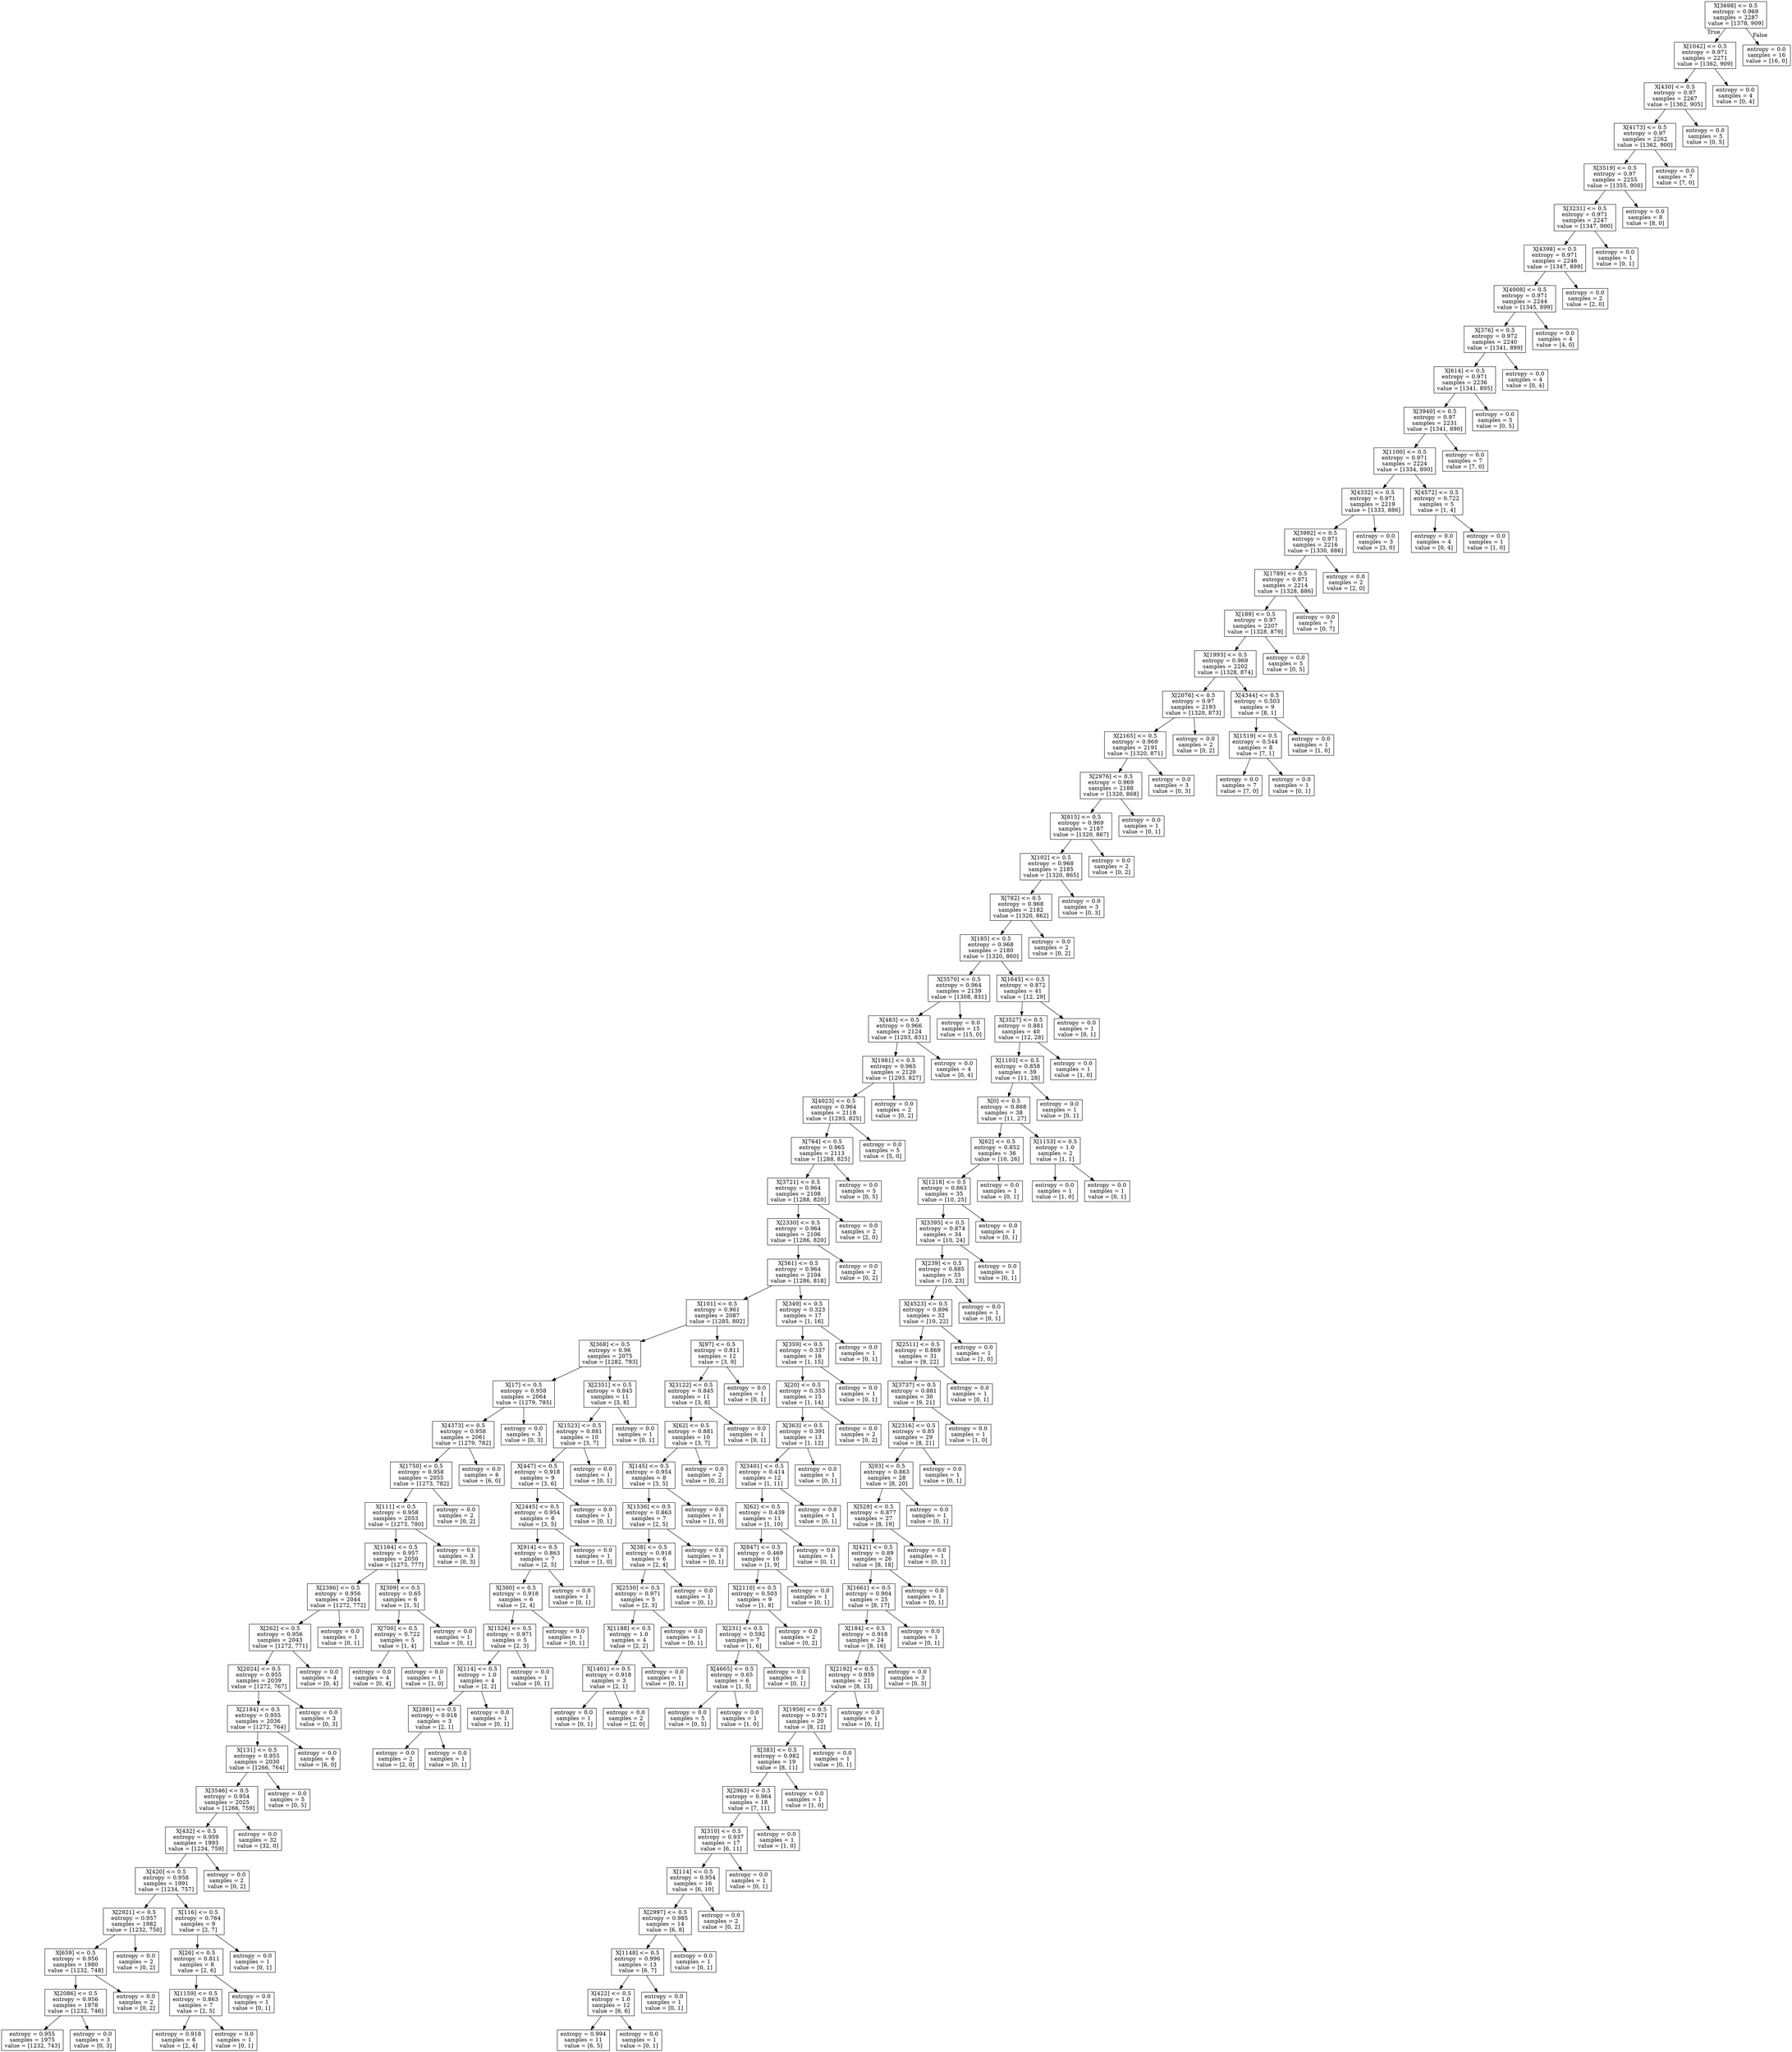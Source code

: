 digraph Tree {
node [shape=box] ;
0 [label="X[3698] <= 0.5\nentropy = 0.969\nsamples = 2287\nvalue = [1378, 909]"] ;
1 [label="X[1042] <= 0.5\nentropy = 0.971\nsamples = 2271\nvalue = [1362, 909]"] ;
0 -> 1 [labeldistance=2.5, labelangle=45, headlabel="True"] ;
2 [label="X[430] <= 0.5\nentropy = 0.97\nsamples = 2267\nvalue = [1362, 905]"] ;
1 -> 2 ;
3 [label="X[4173] <= 0.5\nentropy = 0.97\nsamples = 2262\nvalue = [1362, 900]"] ;
2 -> 3 ;
4 [label="X[3519] <= 0.5\nentropy = 0.97\nsamples = 2255\nvalue = [1355, 900]"] ;
3 -> 4 ;
5 [label="X[3231] <= 0.5\nentropy = 0.971\nsamples = 2247\nvalue = [1347, 900]"] ;
4 -> 5 ;
6 [label="X[4398] <= 0.5\nentropy = 0.971\nsamples = 2246\nvalue = [1347, 899]"] ;
5 -> 6 ;
7 [label="X[4008] <= 0.5\nentropy = 0.971\nsamples = 2244\nvalue = [1345, 899]"] ;
6 -> 7 ;
8 [label="X[376] <= 0.5\nentropy = 0.972\nsamples = 2240\nvalue = [1341, 899]"] ;
7 -> 8 ;
9 [label="X[614] <= 0.5\nentropy = 0.971\nsamples = 2236\nvalue = [1341, 895]"] ;
8 -> 9 ;
10 [label="X[3940] <= 0.5\nentropy = 0.97\nsamples = 2231\nvalue = [1341, 890]"] ;
9 -> 10 ;
11 [label="X[1100] <= 0.5\nentropy = 0.971\nsamples = 2224\nvalue = [1334, 890]"] ;
10 -> 11 ;
12 [label="X[4332] <= 0.5\nentropy = 0.971\nsamples = 2219\nvalue = [1333, 886]"] ;
11 -> 12 ;
13 [label="X[3992] <= 0.5\nentropy = 0.971\nsamples = 2216\nvalue = [1330, 886]"] ;
12 -> 13 ;
14 [label="X[1789] <= 0.5\nentropy = 0.971\nsamples = 2214\nvalue = [1328, 886]"] ;
13 -> 14 ;
15 [label="X[189] <= 0.5\nentropy = 0.97\nsamples = 2207\nvalue = [1328, 879]"] ;
14 -> 15 ;
16 [label="X[1993] <= 0.5\nentropy = 0.969\nsamples = 2202\nvalue = [1328, 874]"] ;
15 -> 16 ;
17 [label="X[2076] <= 0.5\nentropy = 0.97\nsamples = 2193\nvalue = [1320, 873]"] ;
16 -> 17 ;
18 [label="X[2165] <= 0.5\nentropy = 0.969\nsamples = 2191\nvalue = [1320, 871]"] ;
17 -> 18 ;
19 [label="X[2976] <= 0.5\nentropy = 0.969\nsamples = 2188\nvalue = [1320, 868]"] ;
18 -> 19 ;
20 [label="X[815] <= 0.5\nentropy = 0.969\nsamples = 2187\nvalue = [1320, 867]"] ;
19 -> 20 ;
21 [label="X[102] <= 0.5\nentropy = 0.968\nsamples = 2185\nvalue = [1320, 865]"] ;
20 -> 21 ;
22 [label="X[782] <= 0.5\nentropy = 0.968\nsamples = 2182\nvalue = [1320, 862]"] ;
21 -> 22 ;
23 [label="X[185] <= 0.5\nentropy = 0.968\nsamples = 2180\nvalue = [1320, 860]"] ;
22 -> 23 ;
24 [label="X[3570] <= 0.5\nentropy = 0.964\nsamples = 2139\nvalue = [1308, 831]"] ;
23 -> 24 ;
25 [label="X[483] <= 0.5\nentropy = 0.966\nsamples = 2124\nvalue = [1293, 831]"] ;
24 -> 25 ;
26 [label="X[1981] <= 0.5\nentropy = 0.965\nsamples = 2120\nvalue = [1293, 827]"] ;
25 -> 26 ;
27 [label="X[4023] <= 0.5\nentropy = 0.964\nsamples = 2118\nvalue = [1293, 825]"] ;
26 -> 27 ;
28 [label="X[764] <= 0.5\nentropy = 0.965\nsamples = 2113\nvalue = [1288, 825]"] ;
27 -> 28 ;
29 [label="X[3721] <= 0.5\nentropy = 0.964\nsamples = 2108\nvalue = [1288, 820]"] ;
28 -> 29 ;
30 [label="X[2330] <= 0.5\nentropy = 0.964\nsamples = 2106\nvalue = [1286, 820]"] ;
29 -> 30 ;
31 [label="X[561] <= 0.5\nentropy = 0.964\nsamples = 2104\nvalue = [1286, 818]"] ;
30 -> 31 ;
32 [label="X[101] <= 0.5\nentropy = 0.961\nsamples = 2087\nvalue = [1285, 802]"] ;
31 -> 32 ;
33 [label="X[368] <= 0.5\nentropy = 0.96\nsamples = 2075\nvalue = [1282, 793]"] ;
32 -> 33 ;
34 [label="X[17] <= 0.5\nentropy = 0.958\nsamples = 2064\nvalue = [1279, 785]"] ;
33 -> 34 ;
35 [label="X[4373] <= 0.5\nentropy = 0.958\nsamples = 2061\nvalue = [1279, 782]"] ;
34 -> 35 ;
36 [label="X[1750] <= 0.5\nentropy = 0.958\nsamples = 2055\nvalue = [1273, 782]"] ;
35 -> 36 ;
37 [label="X[111] <= 0.5\nentropy = 0.958\nsamples = 2053\nvalue = [1273, 780]"] ;
36 -> 37 ;
38 [label="X[1164] <= 0.5\nentropy = 0.957\nsamples = 2050\nvalue = [1273, 777]"] ;
37 -> 38 ;
39 [label="X[2386] <= 0.5\nentropy = 0.956\nsamples = 2044\nvalue = [1272, 772]"] ;
38 -> 39 ;
40 [label="X[262] <= 0.5\nentropy = 0.956\nsamples = 2043\nvalue = [1272, 771]"] ;
39 -> 40 ;
41 [label="X[2024] <= 0.5\nentropy = 0.955\nsamples = 2039\nvalue = [1272, 767]"] ;
40 -> 41 ;
42 [label="X[2184] <= 0.5\nentropy = 0.955\nsamples = 2036\nvalue = [1272, 764]"] ;
41 -> 42 ;
43 [label="X[131] <= 0.5\nentropy = 0.955\nsamples = 2030\nvalue = [1266, 764]"] ;
42 -> 43 ;
44 [label="X[3546] <= 0.5\nentropy = 0.954\nsamples = 2025\nvalue = [1266, 759]"] ;
43 -> 44 ;
45 [label="X[432] <= 0.5\nentropy = 0.959\nsamples = 1993\nvalue = [1234, 759]"] ;
44 -> 45 ;
46 [label="X[420] <= 0.5\nentropy = 0.958\nsamples = 1991\nvalue = [1234, 757]"] ;
45 -> 46 ;
47 [label="X[2921] <= 0.5\nentropy = 0.957\nsamples = 1982\nvalue = [1232, 750]"] ;
46 -> 47 ;
48 [label="X[659] <= 0.5\nentropy = 0.956\nsamples = 1980\nvalue = [1232, 748]"] ;
47 -> 48 ;
49 [label="X[2086] <= 0.5\nentropy = 0.956\nsamples = 1978\nvalue = [1232, 746]"] ;
48 -> 49 ;
50 [label="entropy = 0.955\nsamples = 1975\nvalue = [1232, 743]"] ;
49 -> 50 ;
51 [label="entropy = 0.0\nsamples = 3\nvalue = [0, 3]"] ;
49 -> 51 ;
52 [label="entropy = 0.0\nsamples = 2\nvalue = [0, 2]"] ;
48 -> 52 ;
53 [label="entropy = 0.0\nsamples = 2\nvalue = [0, 2]"] ;
47 -> 53 ;
54 [label="X[116] <= 0.5\nentropy = 0.764\nsamples = 9\nvalue = [2, 7]"] ;
46 -> 54 ;
55 [label="X[26] <= 0.5\nentropy = 0.811\nsamples = 8\nvalue = [2, 6]"] ;
54 -> 55 ;
56 [label="X[1159] <= 0.5\nentropy = 0.863\nsamples = 7\nvalue = [2, 5]"] ;
55 -> 56 ;
57 [label="entropy = 0.918\nsamples = 6\nvalue = [2, 4]"] ;
56 -> 57 ;
58 [label="entropy = 0.0\nsamples = 1\nvalue = [0, 1]"] ;
56 -> 58 ;
59 [label="entropy = 0.0\nsamples = 1\nvalue = [0, 1]"] ;
55 -> 59 ;
60 [label="entropy = 0.0\nsamples = 1\nvalue = [0, 1]"] ;
54 -> 60 ;
61 [label="entropy = 0.0\nsamples = 2\nvalue = [0, 2]"] ;
45 -> 61 ;
62 [label="entropy = 0.0\nsamples = 32\nvalue = [32, 0]"] ;
44 -> 62 ;
63 [label="entropy = 0.0\nsamples = 5\nvalue = [0, 5]"] ;
43 -> 63 ;
64 [label="entropy = 0.0\nsamples = 6\nvalue = [6, 0]"] ;
42 -> 64 ;
65 [label="entropy = 0.0\nsamples = 3\nvalue = [0, 3]"] ;
41 -> 65 ;
66 [label="entropy = 0.0\nsamples = 4\nvalue = [0, 4]"] ;
40 -> 66 ;
67 [label="entropy = 0.0\nsamples = 1\nvalue = [0, 1]"] ;
39 -> 67 ;
68 [label="X[309] <= 0.5\nentropy = 0.65\nsamples = 6\nvalue = [1, 5]"] ;
38 -> 68 ;
69 [label="X[700] <= 0.5\nentropy = 0.722\nsamples = 5\nvalue = [1, 4]"] ;
68 -> 69 ;
70 [label="entropy = 0.0\nsamples = 4\nvalue = [0, 4]"] ;
69 -> 70 ;
71 [label="entropy = 0.0\nsamples = 1\nvalue = [1, 0]"] ;
69 -> 71 ;
72 [label="entropy = 0.0\nsamples = 1\nvalue = [0, 1]"] ;
68 -> 72 ;
73 [label="entropy = 0.0\nsamples = 3\nvalue = [0, 3]"] ;
37 -> 73 ;
74 [label="entropy = 0.0\nsamples = 2\nvalue = [0, 2]"] ;
36 -> 74 ;
75 [label="entropy = 0.0\nsamples = 6\nvalue = [6, 0]"] ;
35 -> 75 ;
76 [label="entropy = 0.0\nsamples = 3\nvalue = [0, 3]"] ;
34 -> 76 ;
77 [label="X[2351] <= 0.5\nentropy = 0.845\nsamples = 11\nvalue = [3, 8]"] ;
33 -> 77 ;
78 [label="X[1523] <= 0.5\nentropy = 0.881\nsamples = 10\nvalue = [3, 7]"] ;
77 -> 78 ;
79 [label="X[447] <= 0.5\nentropy = 0.918\nsamples = 9\nvalue = [3, 6]"] ;
78 -> 79 ;
80 [label="X[2445] <= 0.5\nentropy = 0.954\nsamples = 8\nvalue = [3, 5]"] ;
79 -> 80 ;
81 [label="X[914] <= 0.5\nentropy = 0.863\nsamples = 7\nvalue = [2, 5]"] ;
80 -> 81 ;
82 [label="X[300] <= 0.5\nentropy = 0.918\nsamples = 6\nvalue = [2, 4]"] ;
81 -> 82 ;
83 [label="X[1526] <= 0.5\nentropy = 0.971\nsamples = 5\nvalue = [2, 3]"] ;
82 -> 83 ;
84 [label="X[114] <= 0.5\nentropy = 1.0\nsamples = 4\nvalue = [2, 2]"] ;
83 -> 84 ;
85 [label="X[2891] <= 0.5\nentropy = 0.918\nsamples = 3\nvalue = [2, 1]"] ;
84 -> 85 ;
86 [label="entropy = 0.0\nsamples = 2\nvalue = [2, 0]"] ;
85 -> 86 ;
87 [label="entropy = 0.0\nsamples = 1\nvalue = [0, 1]"] ;
85 -> 87 ;
88 [label="entropy = 0.0\nsamples = 1\nvalue = [0, 1]"] ;
84 -> 88 ;
89 [label="entropy = 0.0\nsamples = 1\nvalue = [0, 1]"] ;
83 -> 89 ;
90 [label="entropy = 0.0\nsamples = 1\nvalue = [0, 1]"] ;
82 -> 90 ;
91 [label="entropy = 0.0\nsamples = 1\nvalue = [0, 1]"] ;
81 -> 91 ;
92 [label="entropy = 0.0\nsamples = 1\nvalue = [1, 0]"] ;
80 -> 92 ;
93 [label="entropy = 0.0\nsamples = 1\nvalue = [0, 1]"] ;
79 -> 93 ;
94 [label="entropy = 0.0\nsamples = 1\nvalue = [0, 1]"] ;
78 -> 94 ;
95 [label="entropy = 0.0\nsamples = 1\nvalue = [0, 1]"] ;
77 -> 95 ;
96 [label="X[97] <= 0.5\nentropy = 0.811\nsamples = 12\nvalue = [3, 9]"] ;
32 -> 96 ;
97 [label="X[3122] <= 0.5\nentropy = 0.845\nsamples = 11\nvalue = [3, 8]"] ;
96 -> 97 ;
98 [label="X[62] <= 0.5\nentropy = 0.881\nsamples = 10\nvalue = [3, 7]"] ;
97 -> 98 ;
99 [label="X[145] <= 0.5\nentropy = 0.954\nsamples = 8\nvalue = [3, 5]"] ;
98 -> 99 ;
100 [label="X[1536] <= 0.5\nentropy = 0.863\nsamples = 7\nvalue = [2, 5]"] ;
99 -> 100 ;
101 [label="X[38] <= 0.5\nentropy = 0.918\nsamples = 6\nvalue = [2, 4]"] ;
100 -> 101 ;
102 [label="X[2530] <= 0.5\nentropy = 0.971\nsamples = 5\nvalue = [2, 3]"] ;
101 -> 102 ;
103 [label="X[1188] <= 0.5\nentropy = 1.0\nsamples = 4\nvalue = [2, 2]"] ;
102 -> 103 ;
104 [label="X[1401] <= 0.5\nentropy = 0.918\nsamples = 3\nvalue = [2, 1]"] ;
103 -> 104 ;
105 [label="entropy = 0.0\nsamples = 1\nvalue = [0, 1]"] ;
104 -> 105 ;
106 [label="entropy = 0.0\nsamples = 2\nvalue = [2, 0]"] ;
104 -> 106 ;
107 [label="entropy = 0.0\nsamples = 1\nvalue = [0, 1]"] ;
103 -> 107 ;
108 [label="entropy = 0.0\nsamples = 1\nvalue = [0, 1]"] ;
102 -> 108 ;
109 [label="entropy = 0.0\nsamples = 1\nvalue = [0, 1]"] ;
101 -> 109 ;
110 [label="entropy = 0.0\nsamples = 1\nvalue = [0, 1]"] ;
100 -> 110 ;
111 [label="entropy = 0.0\nsamples = 1\nvalue = [1, 0]"] ;
99 -> 111 ;
112 [label="entropy = 0.0\nsamples = 2\nvalue = [0, 2]"] ;
98 -> 112 ;
113 [label="entropy = 0.0\nsamples = 1\nvalue = [0, 1]"] ;
97 -> 113 ;
114 [label="entropy = 0.0\nsamples = 1\nvalue = [0, 1]"] ;
96 -> 114 ;
115 [label="X[349] <= 0.5\nentropy = 0.323\nsamples = 17\nvalue = [1, 16]"] ;
31 -> 115 ;
116 [label="X[359] <= 0.5\nentropy = 0.337\nsamples = 16\nvalue = [1, 15]"] ;
115 -> 116 ;
117 [label="X[20] <= 0.5\nentropy = 0.353\nsamples = 15\nvalue = [1, 14]"] ;
116 -> 117 ;
118 [label="X[363] <= 0.5\nentropy = 0.391\nsamples = 13\nvalue = [1, 12]"] ;
117 -> 118 ;
119 [label="X[3401] <= 0.5\nentropy = 0.414\nsamples = 12\nvalue = [1, 11]"] ;
118 -> 119 ;
120 [label="X[62] <= 0.5\nentropy = 0.439\nsamples = 11\nvalue = [1, 10]"] ;
119 -> 120 ;
121 [label="X[847] <= 0.5\nentropy = 0.469\nsamples = 10\nvalue = [1, 9]"] ;
120 -> 121 ;
122 [label="X[2110] <= 0.5\nentropy = 0.503\nsamples = 9\nvalue = [1, 8]"] ;
121 -> 122 ;
123 [label="X[231] <= 0.5\nentropy = 0.592\nsamples = 7\nvalue = [1, 6]"] ;
122 -> 123 ;
124 [label="X[4665] <= 0.5\nentropy = 0.65\nsamples = 6\nvalue = [1, 5]"] ;
123 -> 124 ;
125 [label="entropy = 0.0\nsamples = 5\nvalue = [0, 5]"] ;
124 -> 125 ;
126 [label="entropy = 0.0\nsamples = 1\nvalue = [1, 0]"] ;
124 -> 126 ;
127 [label="entropy = 0.0\nsamples = 1\nvalue = [0, 1]"] ;
123 -> 127 ;
128 [label="entropy = 0.0\nsamples = 2\nvalue = [0, 2]"] ;
122 -> 128 ;
129 [label="entropy = 0.0\nsamples = 1\nvalue = [0, 1]"] ;
121 -> 129 ;
130 [label="entropy = 0.0\nsamples = 1\nvalue = [0, 1]"] ;
120 -> 130 ;
131 [label="entropy = 0.0\nsamples = 1\nvalue = [0, 1]"] ;
119 -> 131 ;
132 [label="entropy = 0.0\nsamples = 1\nvalue = [0, 1]"] ;
118 -> 132 ;
133 [label="entropy = 0.0\nsamples = 2\nvalue = [0, 2]"] ;
117 -> 133 ;
134 [label="entropy = 0.0\nsamples = 1\nvalue = [0, 1]"] ;
116 -> 134 ;
135 [label="entropy = 0.0\nsamples = 1\nvalue = [0, 1]"] ;
115 -> 135 ;
136 [label="entropy = 0.0\nsamples = 2\nvalue = [0, 2]"] ;
30 -> 136 ;
137 [label="entropy = 0.0\nsamples = 2\nvalue = [2, 0]"] ;
29 -> 137 ;
138 [label="entropy = 0.0\nsamples = 5\nvalue = [0, 5]"] ;
28 -> 138 ;
139 [label="entropy = 0.0\nsamples = 5\nvalue = [5, 0]"] ;
27 -> 139 ;
140 [label="entropy = 0.0\nsamples = 2\nvalue = [0, 2]"] ;
26 -> 140 ;
141 [label="entropy = 0.0\nsamples = 4\nvalue = [0, 4]"] ;
25 -> 141 ;
142 [label="entropy = 0.0\nsamples = 15\nvalue = [15, 0]"] ;
24 -> 142 ;
143 [label="X[1645] <= 0.5\nentropy = 0.872\nsamples = 41\nvalue = [12, 29]"] ;
23 -> 143 ;
144 [label="X[3527] <= 0.5\nentropy = 0.881\nsamples = 40\nvalue = [12, 28]"] ;
143 -> 144 ;
145 [label="X[1103] <= 0.5\nentropy = 0.858\nsamples = 39\nvalue = [11, 28]"] ;
144 -> 145 ;
146 [label="X[0] <= 0.5\nentropy = 0.868\nsamples = 38\nvalue = [11, 27]"] ;
145 -> 146 ;
147 [label="X[62] <= 0.5\nentropy = 0.852\nsamples = 36\nvalue = [10, 26]"] ;
146 -> 147 ;
148 [label="X[1218] <= 0.5\nentropy = 0.863\nsamples = 35\nvalue = [10, 25]"] ;
147 -> 148 ;
149 [label="X[3395] <= 0.5\nentropy = 0.874\nsamples = 34\nvalue = [10, 24]"] ;
148 -> 149 ;
150 [label="X[239] <= 0.5\nentropy = 0.885\nsamples = 33\nvalue = [10, 23]"] ;
149 -> 150 ;
151 [label="X[4523] <= 0.5\nentropy = 0.896\nsamples = 32\nvalue = [10, 22]"] ;
150 -> 151 ;
152 [label="X[2511] <= 0.5\nentropy = 0.869\nsamples = 31\nvalue = [9, 22]"] ;
151 -> 152 ;
153 [label="X[3737] <= 0.5\nentropy = 0.881\nsamples = 30\nvalue = [9, 21]"] ;
152 -> 153 ;
154 [label="X[2316] <= 0.5\nentropy = 0.85\nsamples = 29\nvalue = [8, 21]"] ;
153 -> 154 ;
155 [label="X[93] <= 0.5\nentropy = 0.863\nsamples = 28\nvalue = [8, 20]"] ;
154 -> 155 ;
156 [label="X[529] <= 0.5\nentropy = 0.877\nsamples = 27\nvalue = [8, 19]"] ;
155 -> 156 ;
157 [label="X[421] <= 0.5\nentropy = 0.89\nsamples = 26\nvalue = [8, 18]"] ;
156 -> 157 ;
158 [label="X[1661] <= 0.5\nentropy = 0.904\nsamples = 25\nvalue = [8, 17]"] ;
157 -> 158 ;
159 [label="X[184] <= 0.5\nentropy = 0.918\nsamples = 24\nvalue = [8, 16]"] ;
158 -> 159 ;
160 [label="X[2192] <= 0.5\nentropy = 0.959\nsamples = 21\nvalue = [8, 13]"] ;
159 -> 160 ;
161 [label="X[1956] <= 0.5\nentropy = 0.971\nsamples = 20\nvalue = [8, 12]"] ;
160 -> 161 ;
162 [label="X[383] <= 0.5\nentropy = 0.982\nsamples = 19\nvalue = [8, 11]"] ;
161 -> 162 ;
163 [label="X[2963] <= 0.5\nentropy = 0.964\nsamples = 18\nvalue = [7, 11]"] ;
162 -> 163 ;
164 [label="X[310] <= 0.5\nentropy = 0.937\nsamples = 17\nvalue = [6, 11]"] ;
163 -> 164 ;
165 [label="X[114] <= 0.5\nentropy = 0.954\nsamples = 16\nvalue = [6, 10]"] ;
164 -> 165 ;
166 [label="X[2997] <= 0.5\nentropy = 0.985\nsamples = 14\nvalue = [6, 8]"] ;
165 -> 166 ;
167 [label="X[1148] <= 0.5\nentropy = 0.996\nsamples = 13\nvalue = [6, 7]"] ;
166 -> 167 ;
168 [label="X[422] <= 0.5\nentropy = 1.0\nsamples = 12\nvalue = [6, 6]"] ;
167 -> 168 ;
169 [label="entropy = 0.994\nsamples = 11\nvalue = [6, 5]"] ;
168 -> 169 ;
170 [label="entropy = 0.0\nsamples = 1\nvalue = [0, 1]"] ;
168 -> 170 ;
171 [label="entropy = 0.0\nsamples = 1\nvalue = [0, 1]"] ;
167 -> 171 ;
172 [label="entropy = 0.0\nsamples = 1\nvalue = [0, 1]"] ;
166 -> 172 ;
173 [label="entropy = 0.0\nsamples = 2\nvalue = [0, 2]"] ;
165 -> 173 ;
174 [label="entropy = 0.0\nsamples = 1\nvalue = [0, 1]"] ;
164 -> 174 ;
175 [label="entropy = 0.0\nsamples = 1\nvalue = [1, 0]"] ;
163 -> 175 ;
176 [label="entropy = 0.0\nsamples = 1\nvalue = [1, 0]"] ;
162 -> 176 ;
177 [label="entropy = 0.0\nsamples = 1\nvalue = [0, 1]"] ;
161 -> 177 ;
178 [label="entropy = 0.0\nsamples = 1\nvalue = [0, 1]"] ;
160 -> 178 ;
179 [label="entropy = 0.0\nsamples = 3\nvalue = [0, 3]"] ;
159 -> 179 ;
180 [label="entropy = 0.0\nsamples = 1\nvalue = [0, 1]"] ;
158 -> 180 ;
181 [label="entropy = 0.0\nsamples = 1\nvalue = [0, 1]"] ;
157 -> 181 ;
182 [label="entropy = 0.0\nsamples = 1\nvalue = [0, 1]"] ;
156 -> 182 ;
183 [label="entropy = 0.0\nsamples = 1\nvalue = [0, 1]"] ;
155 -> 183 ;
184 [label="entropy = 0.0\nsamples = 1\nvalue = [0, 1]"] ;
154 -> 184 ;
185 [label="entropy = 0.0\nsamples = 1\nvalue = [1, 0]"] ;
153 -> 185 ;
186 [label="entropy = 0.0\nsamples = 1\nvalue = [0, 1]"] ;
152 -> 186 ;
187 [label="entropy = 0.0\nsamples = 1\nvalue = [1, 0]"] ;
151 -> 187 ;
188 [label="entropy = 0.0\nsamples = 1\nvalue = [0, 1]"] ;
150 -> 188 ;
189 [label="entropy = 0.0\nsamples = 1\nvalue = [0, 1]"] ;
149 -> 189 ;
190 [label="entropy = 0.0\nsamples = 1\nvalue = [0, 1]"] ;
148 -> 190 ;
191 [label="entropy = 0.0\nsamples = 1\nvalue = [0, 1]"] ;
147 -> 191 ;
192 [label="X[1153] <= 0.5\nentropy = 1.0\nsamples = 2\nvalue = [1, 1]"] ;
146 -> 192 ;
193 [label="entropy = 0.0\nsamples = 1\nvalue = [1, 0]"] ;
192 -> 193 ;
194 [label="entropy = 0.0\nsamples = 1\nvalue = [0, 1]"] ;
192 -> 194 ;
195 [label="entropy = 0.0\nsamples = 1\nvalue = [0, 1]"] ;
145 -> 195 ;
196 [label="entropy = 0.0\nsamples = 1\nvalue = [1, 0]"] ;
144 -> 196 ;
197 [label="entropy = 0.0\nsamples = 1\nvalue = [0, 1]"] ;
143 -> 197 ;
198 [label="entropy = 0.0\nsamples = 2\nvalue = [0, 2]"] ;
22 -> 198 ;
199 [label="entropy = 0.0\nsamples = 3\nvalue = [0, 3]"] ;
21 -> 199 ;
200 [label="entropy = 0.0\nsamples = 2\nvalue = [0, 2]"] ;
20 -> 200 ;
201 [label="entropy = 0.0\nsamples = 1\nvalue = [0, 1]"] ;
19 -> 201 ;
202 [label="entropy = 0.0\nsamples = 3\nvalue = [0, 3]"] ;
18 -> 202 ;
203 [label="entropy = 0.0\nsamples = 2\nvalue = [0, 2]"] ;
17 -> 203 ;
204 [label="X[4344] <= 0.5\nentropy = 0.503\nsamples = 9\nvalue = [8, 1]"] ;
16 -> 204 ;
205 [label="X[1519] <= 0.5\nentropy = 0.544\nsamples = 8\nvalue = [7, 1]"] ;
204 -> 205 ;
206 [label="entropy = 0.0\nsamples = 7\nvalue = [7, 0]"] ;
205 -> 206 ;
207 [label="entropy = 0.0\nsamples = 1\nvalue = [0, 1]"] ;
205 -> 207 ;
208 [label="entropy = 0.0\nsamples = 1\nvalue = [1, 0]"] ;
204 -> 208 ;
209 [label="entropy = 0.0\nsamples = 5\nvalue = [0, 5]"] ;
15 -> 209 ;
210 [label="entropy = 0.0\nsamples = 7\nvalue = [0, 7]"] ;
14 -> 210 ;
211 [label="entropy = 0.0\nsamples = 2\nvalue = [2, 0]"] ;
13 -> 211 ;
212 [label="entropy = 0.0\nsamples = 3\nvalue = [3, 0]"] ;
12 -> 212 ;
213 [label="X[4572] <= 0.5\nentropy = 0.722\nsamples = 5\nvalue = [1, 4]"] ;
11 -> 213 ;
214 [label="entropy = 0.0\nsamples = 4\nvalue = [0, 4]"] ;
213 -> 214 ;
215 [label="entropy = 0.0\nsamples = 1\nvalue = [1, 0]"] ;
213 -> 215 ;
216 [label="entropy = 0.0\nsamples = 7\nvalue = [7, 0]"] ;
10 -> 216 ;
217 [label="entropy = 0.0\nsamples = 5\nvalue = [0, 5]"] ;
9 -> 217 ;
218 [label="entropy = 0.0\nsamples = 4\nvalue = [0, 4]"] ;
8 -> 218 ;
219 [label="entropy = 0.0\nsamples = 4\nvalue = [4, 0]"] ;
7 -> 219 ;
220 [label="entropy = 0.0\nsamples = 2\nvalue = [2, 0]"] ;
6 -> 220 ;
221 [label="entropy = 0.0\nsamples = 1\nvalue = [0, 1]"] ;
5 -> 221 ;
222 [label="entropy = 0.0\nsamples = 8\nvalue = [8, 0]"] ;
4 -> 222 ;
223 [label="entropy = 0.0\nsamples = 7\nvalue = [7, 0]"] ;
3 -> 223 ;
224 [label="entropy = 0.0\nsamples = 5\nvalue = [0, 5]"] ;
2 -> 224 ;
225 [label="entropy = 0.0\nsamples = 4\nvalue = [0, 4]"] ;
1 -> 225 ;
226 [label="entropy = 0.0\nsamples = 16\nvalue = [16, 0]"] ;
0 -> 226 [labeldistance=2.5, labelangle=-45, headlabel="False"] ;
}